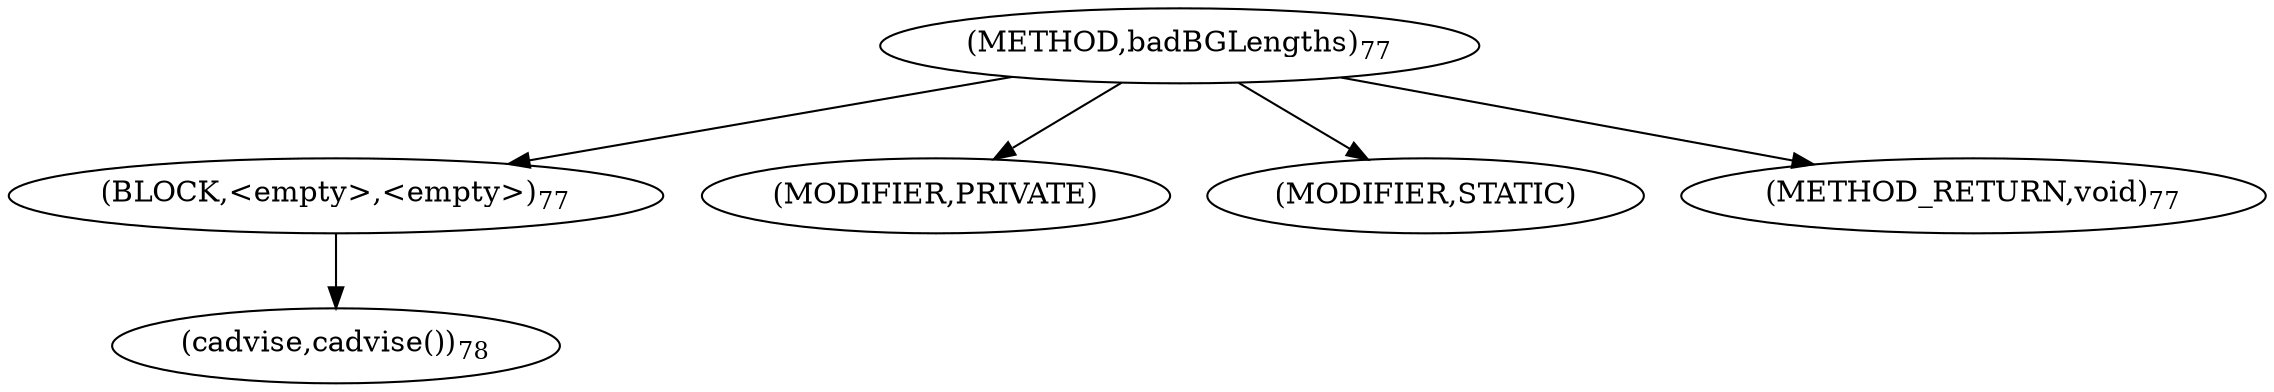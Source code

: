 digraph "badBGLengths" {  
"137" [label = <(METHOD,badBGLengths)<SUB>77</SUB>> ]
"138" [label = <(BLOCK,&lt;empty&gt;,&lt;empty&gt;)<SUB>77</SUB>> ]
"139" [label = <(cadvise,cadvise())<SUB>78</SUB>> ]
"140" [label = <(MODIFIER,PRIVATE)> ]
"141" [label = <(MODIFIER,STATIC)> ]
"142" [label = <(METHOD_RETURN,void)<SUB>77</SUB>> ]
  "137" -> "138" 
  "137" -> "140" 
  "137" -> "141" 
  "137" -> "142" 
  "138" -> "139" 
}
